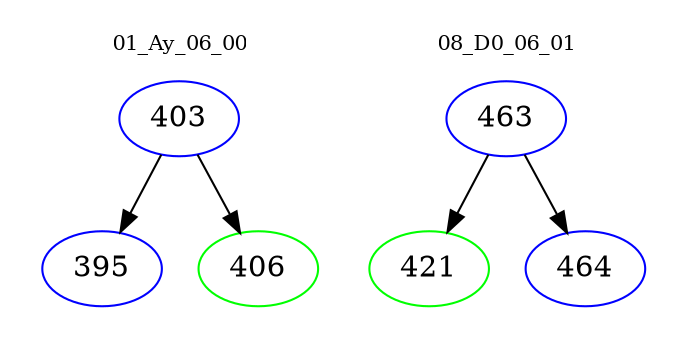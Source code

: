 digraph{
subgraph cluster_0 {
color = white
label = "01_Ay_06_00";
fontsize=10;
T0_403 [label="403", color="blue"]
T0_403 -> T0_395 [color="black"]
T0_395 [label="395", color="blue"]
T0_403 -> T0_406 [color="black"]
T0_406 [label="406", color="green"]
}
subgraph cluster_1 {
color = white
label = "08_D0_06_01";
fontsize=10;
T1_463 [label="463", color="blue"]
T1_463 -> T1_421 [color="black"]
T1_421 [label="421", color="green"]
T1_463 -> T1_464 [color="black"]
T1_464 [label="464", color="blue"]
}
}
